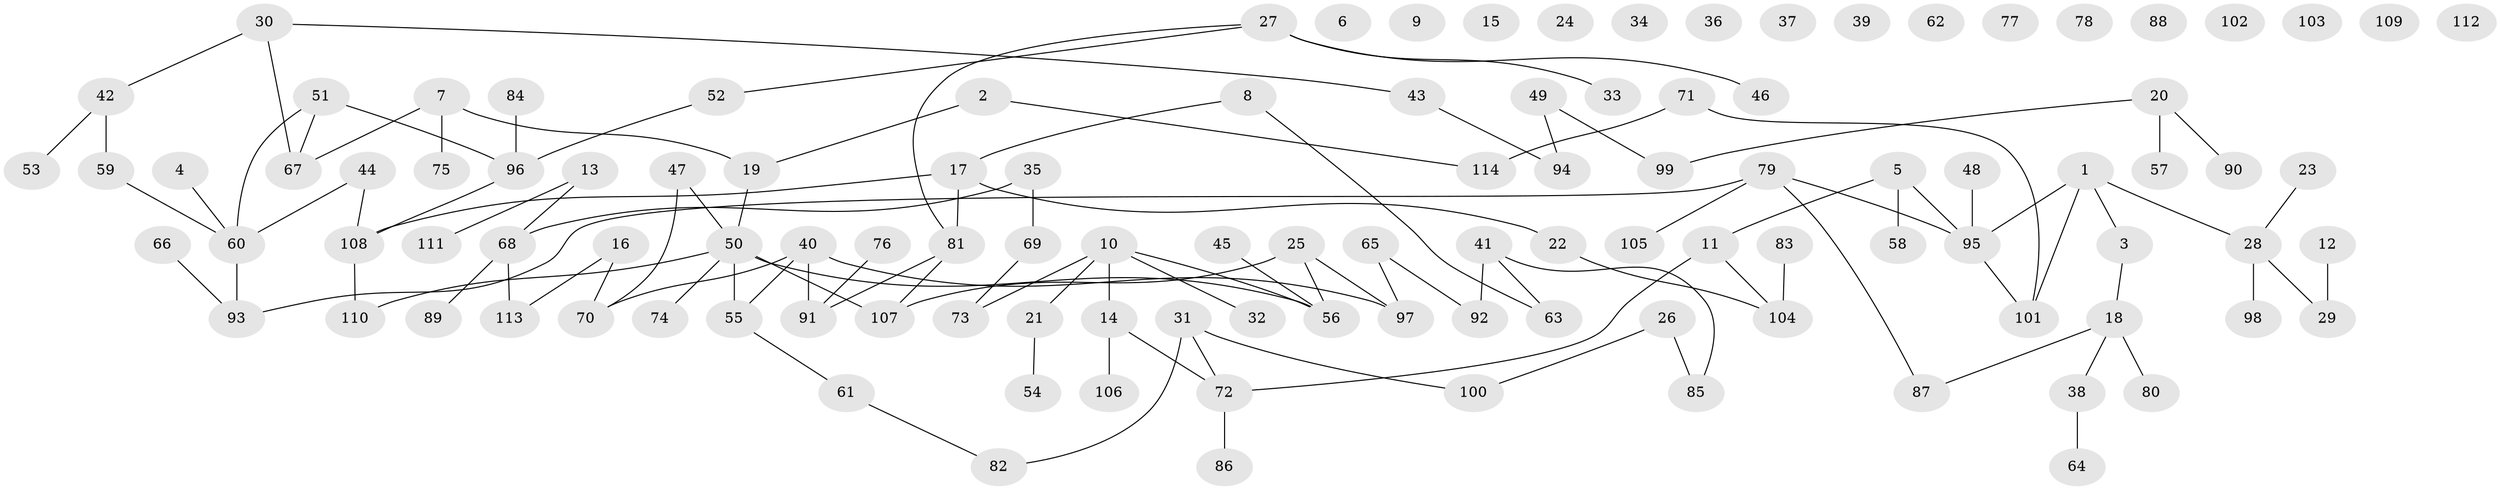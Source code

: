 // coarse degree distribution, {3: 0.2682926829268293, 2: 0.43902439024390244, 4: 0.12195121951219512, 1: 0.0975609756097561, 5: 0.024390243902439025, 6: 0.04878048780487805}
// Generated by graph-tools (version 1.1) at 2025/35/03/04/25 23:35:54]
// undirected, 114 vertices, 115 edges
graph export_dot {
  node [color=gray90,style=filled];
  1;
  2;
  3;
  4;
  5;
  6;
  7;
  8;
  9;
  10;
  11;
  12;
  13;
  14;
  15;
  16;
  17;
  18;
  19;
  20;
  21;
  22;
  23;
  24;
  25;
  26;
  27;
  28;
  29;
  30;
  31;
  32;
  33;
  34;
  35;
  36;
  37;
  38;
  39;
  40;
  41;
  42;
  43;
  44;
  45;
  46;
  47;
  48;
  49;
  50;
  51;
  52;
  53;
  54;
  55;
  56;
  57;
  58;
  59;
  60;
  61;
  62;
  63;
  64;
  65;
  66;
  67;
  68;
  69;
  70;
  71;
  72;
  73;
  74;
  75;
  76;
  77;
  78;
  79;
  80;
  81;
  82;
  83;
  84;
  85;
  86;
  87;
  88;
  89;
  90;
  91;
  92;
  93;
  94;
  95;
  96;
  97;
  98;
  99;
  100;
  101;
  102;
  103;
  104;
  105;
  106;
  107;
  108;
  109;
  110;
  111;
  112;
  113;
  114;
  1 -- 3;
  1 -- 28;
  1 -- 95;
  1 -- 101;
  2 -- 19;
  2 -- 114;
  3 -- 18;
  4 -- 60;
  5 -- 11;
  5 -- 58;
  5 -- 95;
  7 -- 19;
  7 -- 67;
  7 -- 75;
  8 -- 17;
  8 -- 63;
  10 -- 14;
  10 -- 21;
  10 -- 32;
  10 -- 56;
  10 -- 73;
  11 -- 72;
  11 -- 104;
  12 -- 29;
  13 -- 68;
  13 -- 111;
  14 -- 72;
  14 -- 106;
  16 -- 70;
  16 -- 113;
  17 -- 22;
  17 -- 81;
  17 -- 108;
  18 -- 38;
  18 -- 80;
  18 -- 87;
  19 -- 50;
  20 -- 57;
  20 -- 90;
  20 -- 99;
  21 -- 54;
  22 -- 104;
  23 -- 28;
  25 -- 56;
  25 -- 97;
  25 -- 107;
  26 -- 85;
  26 -- 100;
  27 -- 33;
  27 -- 46;
  27 -- 52;
  27 -- 81;
  28 -- 29;
  28 -- 98;
  30 -- 42;
  30 -- 43;
  30 -- 67;
  31 -- 72;
  31 -- 82;
  31 -- 100;
  35 -- 68;
  35 -- 69;
  38 -- 64;
  40 -- 55;
  40 -- 70;
  40 -- 91;
  40 -- 97;
  41 -- 63;
  41 -- 85;
  41 -- 92;
  42 -- 53;
  42 -- 59;
  43 -- 94;
  44 -- 60;
  44 -- 108;
  45 -- 56;
  47 -- 50;
  47 -- 70;
  48 -- 95;
  49 -- 94;
  49 -- 99;
  50 -- 55;
  50 -- 56;
  50 -- 74;
  50 -- 107;
  50 -- 110;
  51 -- 60;
  51 -- 67;
  51 -- 96;
  52 -- 96;
  55 -- 61;
  59 -- 60;
  60 -- 93;
  61 -- 82;
  65 -- 92;
  65 -- 97;
  66 -- 93;
  68 -- 89;
  68 -- 113;
  69 -- 73;
  71 -- 101;
  71 -- 114;
  72 -- 86;
  76 -- 91;
  79 -- 87;
  79 -- 93;
  79 -- 95;
  79 -- 105;
  81 -- 91;
  81 -- 107;
  83 -- 104;
  84 -- 96;
  95 -- 101;
  96 -- 108;
  108 -- 110;
}
